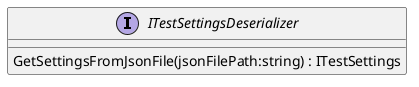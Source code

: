 @startuml
interface ITestSettingsDeserializer {
    GetSettingsFromJsonFile(jsonFilePath:string) : ITestSettings
}
@enduml
